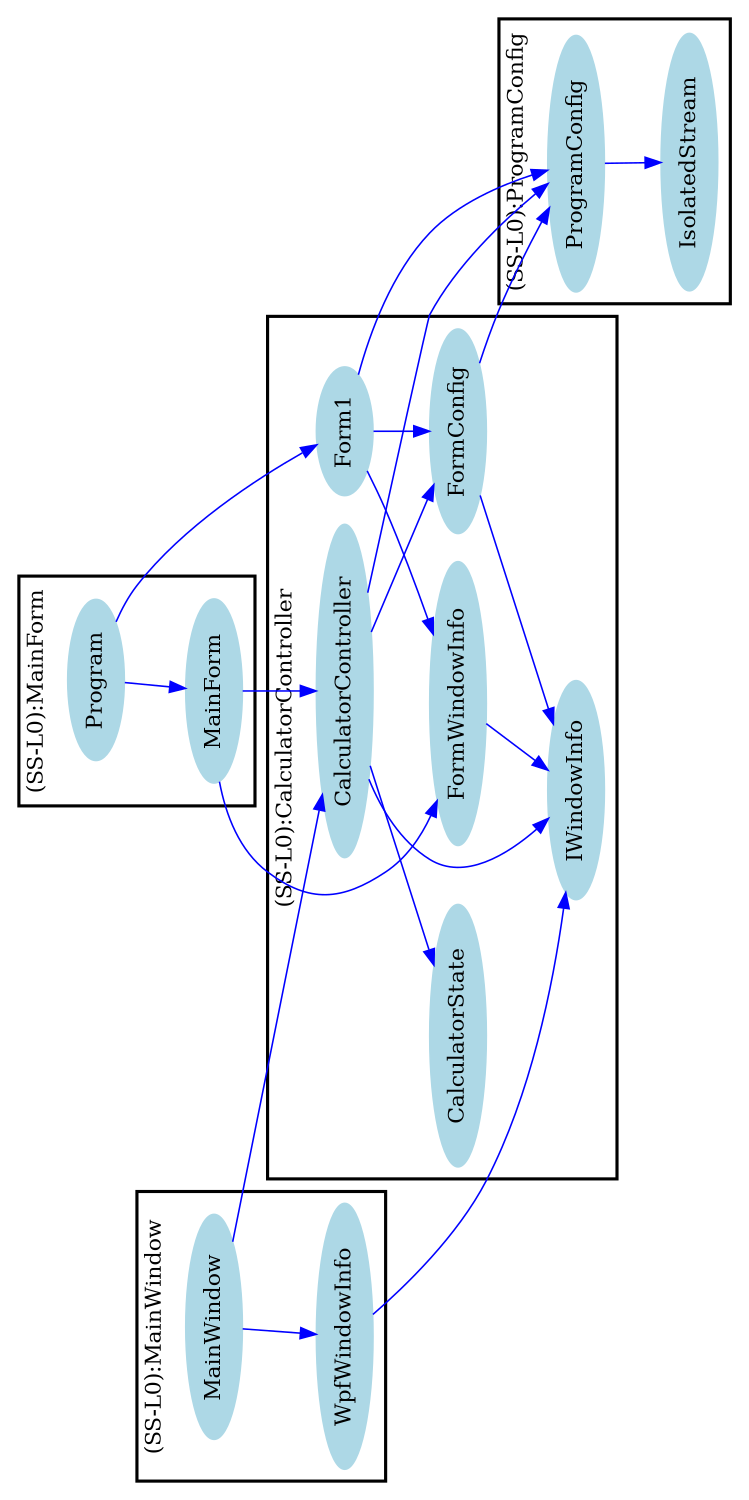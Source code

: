 /* ------------------------------------------------------------ */
/* created with bunch v3 */
/* Objective Function value = 0.1875*/
/* ------------------------------------------------------------ */

digraph G {
size= "10,10";
rotate = 90;
subgraph cluster0 {
label = "(SS-L0):MainForm";
color = black;
style = bold;

"Program"[label="Program",shape=ellipse,color=lightblue,fontcolor=black,style=filled];
"MainForm"[label="MainForm",shape=ellipse,color=lightblue,fontcolor=black,style=filled];
}
subgraph cluster1 {
label = "(SS-L0):CalculatorController";
color = black;
style = bold;

"FormWindowInfo"[label="FormWindowInfo",shape=ellipse,color=lightblue,fontcolor=black,style=filled];
"IWindowInfo"[label="IWindowInfo",shape=ellipse,color=lightblue,fontcolor=black,style=filled];
"FormConfig"[label="FormConfig",shape=ellipse,color=lightblue,fontcolor=black,style=filled];
"Form1"[label="Form1",shape=ellipse,color=lightblue,fontcolor=black,style=filled];
"CalculatorState"[label="CalculatorState",shape=ellipse,color=lightblue,fontcolor=black,style=filled];
"CalculatorController"[label="CalculatorController",shape=ellipse,color=lightblue,fontcolor=black,style=filled];
}
subgraph cluster2 {
label = "(SS-L0):MainWindow";
color = black;
style = bold;

"WpfWindowInfo"[label="WpfWindowInfo",shape=ellipse,color=lightblue,fontcolor=black,style=filled];
"MainWindow"[label="MainWindow",shape=ellipse,color=lightblue,fontcolor=black,style=filled];
}
subgraph cluster3 {
label = "(SS-L0):ProgramConfig";
color = black;
style = bold;

"IsolatedStream"[label="IsolatedStream",shape=ellipse,color=lightblue,fontcolor=black,style=filled];
"ProgramConfig"[label="ProgramConfig",shape=ellipse,color=lightblue,fontcolor=black,style=filled];
}
"MainForm" -> "CalculatorController" [color=blue,font=6];
"MainForm" -> "FormWindowInfo" [color=blue,font=6];
"CalculatorController" -> "CalculatorState" [color=blue,font=6];
"CalculatorController" -> "IWindowInfo" [color=blue,font=6];
"CalculatorController" -> "FormConfig" [color=blue,font=6];
"CalculatorController" -> "ProgramConfig" [color=blue,font=6];
"Program" -> "MainForm" [color=blue,font=6];
"Program" -> "Form1" [color=blue,font=6];
"MainWindow" -> "WpfWindowInfo" [color=blue,font=6];
"MainWindow" -> "CalculatorController" [color=blue,font=6];
"Form1" -> "FormConfig" [color=blue,font=6];
"Form1" -> "ProgramConfig" [color=blue,font=6];
"Form1" -> "FormWindowInfo" [color=blue,font=6];
"FormConfig" -> "IWindowInfo" [color=blue,font=6];
"FormConfig" -> "ProgramConfig" [color=blue,font=6];
"FormWindowInfo" -> "IWindowInfo" [color=blue,font=6];
"WpfWindowInfo" -> "IWindowInfo" [color=blue,font=6];
"ProgramConfig" -> "IsolatedStream" [color=blue,font=6];
}
